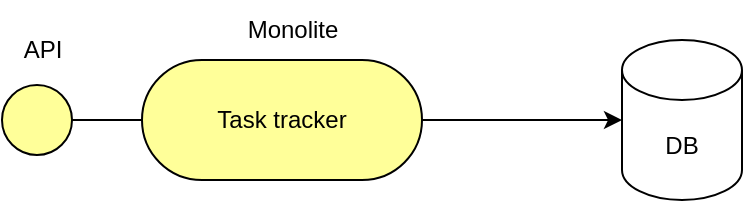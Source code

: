 <mxfile version="21.6.6" type="github">
  <diagram name="Страница 1" id="ViO0Nc06eV1MpBvahNoN">
    <mxGraphModel dx="1674" dy="707" grid="1" gridSize="10" guides="1" tooltips="1" connect="1" arrows="1" fold="1" page="1" pageScale="1" pageWidth="827" pageHeight="1169" math="0" shadow="0">
      <root>
        <mxCell id="0" />
        <mxCell id="1" parent="0" />
        <mxCell id="u_lEBF2pKS4NDEm_iczF-9" style="edgeStyle=orthogonalEdgeStyle;rounded=0;orthogonalLoop=1;jettySize=auto;html=1;exitX=0;exitY=0;exitDx=140;exitDy=30;exitPerimeter=0;" edge="1" parent="1" source="u_lEBF2pKS4NDEm_iczF-4" target="u_lEBF2pKS4NDEm_iczF-8">
          <mxGeometry relative="1" as="geometry" />
        </mxCell>
        <mxCell id="u_lEBF2pKS4NDEm_iczF-4" value="Task tracker" style="html=1;outlineConnect=0;whiteSpace=wrap;fillColor=#ffff99;shape=mxgraph.archimate3.service;" vertex="1" parent="1">
          <mxGeometry x="310" y="270" width="140" height="60" as="geometry" />
        </mxCell>
        <mxCell id="u_lEBF2pKS4NDEm_iczF-5" value="" style="html=1;outlineConnect=0;whiteSpace=wrap;fillColor=#ffff99;shape=mxgraph.archimate3.interface;direction=west;" vertex="1" parent="1">
          <mxGeometry x="240" y="282.5" width="70" height="35" as="geometry" />
        </mxCell>
        <mxCell id="u_lEBF2pKS4NDEm_iczF-8" value="DB" style="shape=cylinder3;whiteSpace=wrap;html=1;boundedLbl=1;backgroundOutline=1;size=15;" vertex="1" parent="1">
          <mxGeometry x="550" y="260" width="60" height="80" as="geometry" />
        </mxCell>
        <mxCell id="u_lEBF2pKS4NDEm_iczF-10" value="API" style="text;html=1;align=center;verticalAlign=middle;resizable=0;points=[];autosize=1;strokeColor=none;fillColor=none;" vertex="1" parent="1">
          <mxGeometry x="240" y="250" width="40" height="30" as="geometry" />
        </mxCell>
        <mxCell id="u_lEBF2pKS4NDEm_iczF-11" value="Monolite" style="text;html=1;align=center;verticalAlign=middle;resizable=0;points=[];autosize=1;strokeColor=none;fillColor=none;" vertex="1" parent="1">
          <mxGeometry x="350" y="240" width="70" height="30" as="geometry" />
        </mxCell>
      </root>
    </mxGraphModel>
  </diagram>
</mxfile>
